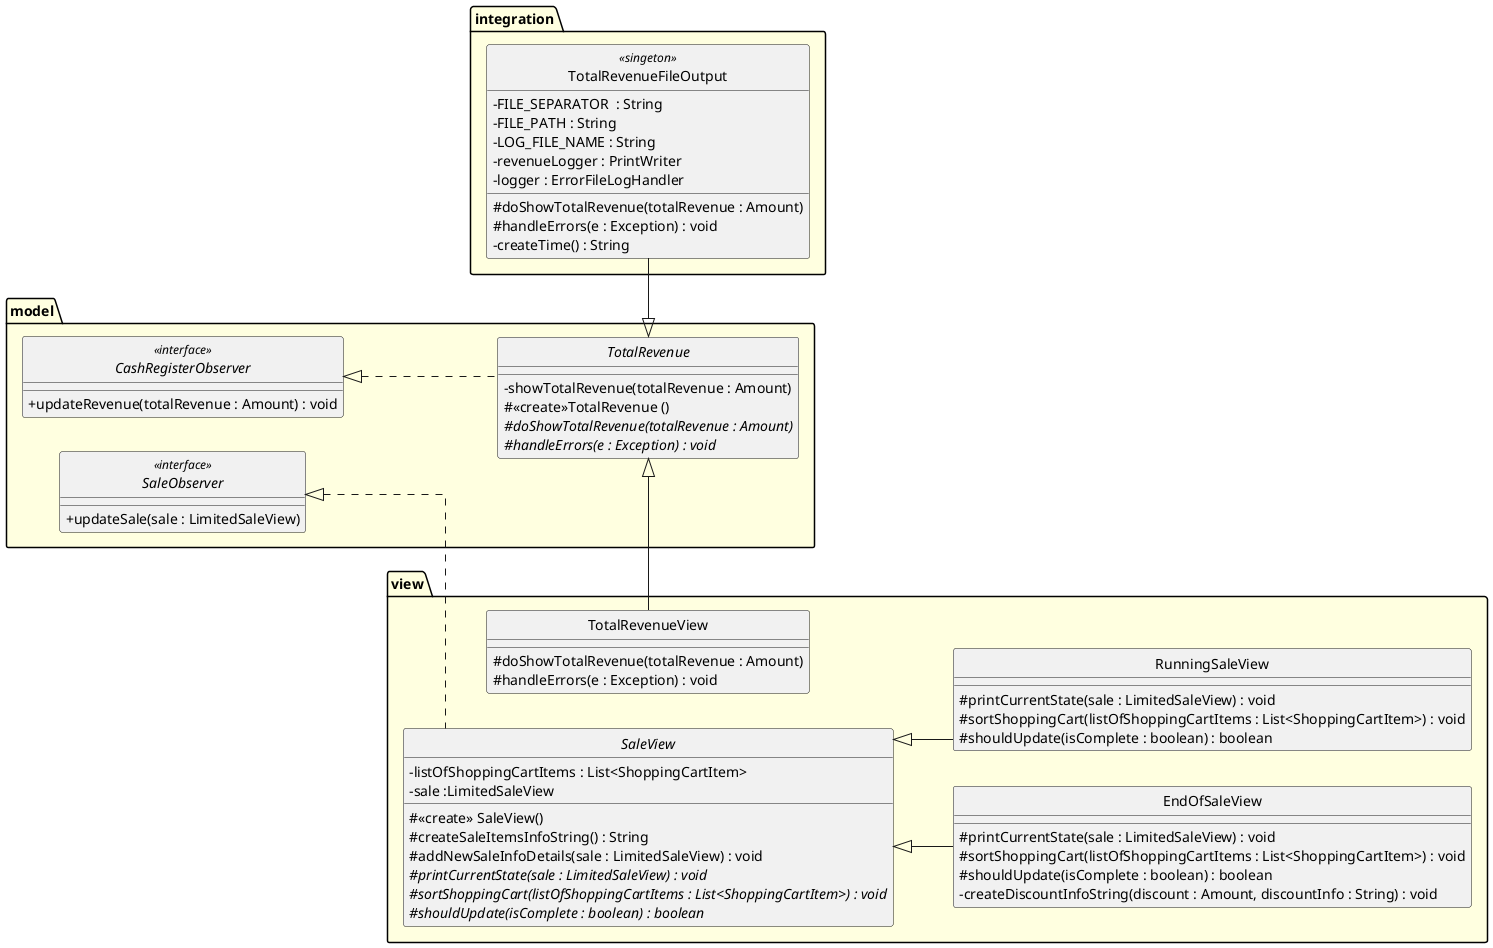 @startuml
hide circle
skinparam linetype ortho
skinparam package {
BackgroundColor LightYellow
}
'top to bottom direction
left to right direction
skinparam ClassAttributeIconSize 0

package model {
  abstract class TotalRevenue {
- showTotalRevenue(totalRevenue : Amount)
# <<create>>TotalRevenue ()
# {abstract} doShowTotalRevenue(totalRevenue : Amount)
# {abstract} handleErrors(e : Exception) : void
}
  interface SaleObserver <<interface>> {
+ updateSale(sale : LimitedSaleView)
  }
  interface CashRegisterObserver <<interface>> {
+ updateRevenue(totalRevenue : Amount) : void
  }
}

package view {
  abstract class SaleView {
  - listOfShoppingCartItems : List<ShoppingCartItem>
  - sale :LimitedSaleView
  # <<create>> SaleView()
  # createSaleItemsInfoString() : String
  # addNewSaleInfoDetails(sale : LimitedSaleView) : void
  # {abstract} printCurrentState(sale : LimitedSaleView) : void
  # {abstract} sortShoppingCart(listOfShoppingCartItems : List<ShoppingCartItem>) : void
  # {abstract} shouldUpdate(isComplete : boolean) : boolean
  }
  class EndOfSaleView {
  # printCurrentState(sale : LimitedSaleView) : void
  # sortShoppingCart(listOfShoppingCartItems : List<ShoppingCartItem>) : void
  # shouldUpdate(isComplete : boolean) : boolean
  - createDiscountInfoString(discount : Amount, discountInfo : String) : void
    }
  class RunningSaleView {
  # printCurrentState(sale : LimitedSaleView) : void
  # sortShoppingCart(listOfShoppingCartItems : List<ShoppingCartItem>) : void
  # shouldUpdate(isComplete : boolean) : boolean
  }
  class TotalRevenueView {
  # doShowTotalRevenue(totalRevenue : Amount)
  # handleErrors(e : Exception) : void
  }
}
package integration {
  class TotalRevenueFileOutput <<singeton>> {
  - FILE_SEPARATOR  : String
  - FILE_PATH : String
  - LOG_FILE_NAME : String
  - revenueLogger : PrintWriter
  - logger : ErrorFileLogHandler
  # doShowTotalRevenue(totalRevenue : Amount)
  # handleErrors(e : Exception) : void
  - createTime() : String
  }
}

'interfaces
CashRegisterObserver <|-[dashed]- TotalRevenue
TotalRevenue <|- TotalRevenueView
TotalRevenue <|- TotalRevenueFileOutput

SaleObserver <|-[dashed]- SaleView
SaleView <|-- EndOfSaleView
SaleView <|-- RunningSaleView

@enduml